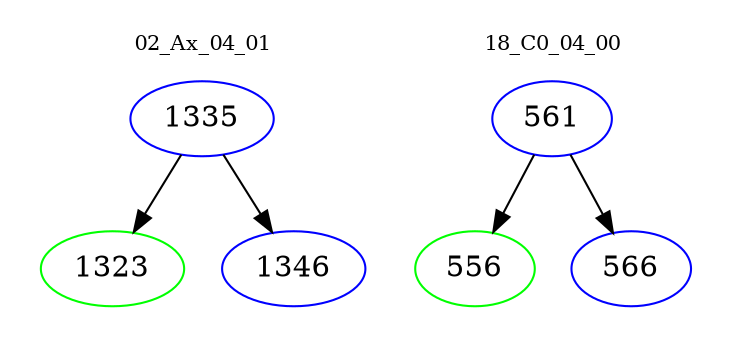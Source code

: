 digraph{
subgraph cluster_0 {
color = white
label = "02_Ax_04_01";
fontsize=10;
T0_1335 [label="1335", color="blue"]
T0_1335 -> T0_1323 [color="black"]
T0_1323 [label="1323", color="green"]
T0_1335 -> T0_1346 [color="black"]
T0_1346 [label="1346", color="blue"]
}
subgraph cluster_1 {
color = white
label = "18_C0_04_00";
fontsize=10;
T1_561 [label="561", color="blue"]
T1_561 -> T1_556 [color="black"]
T1_556 [label="556", color="green"]
T1_561 -> T1_566 [color="black"]
T1_566 [label="566", color="blue"]
}
}
